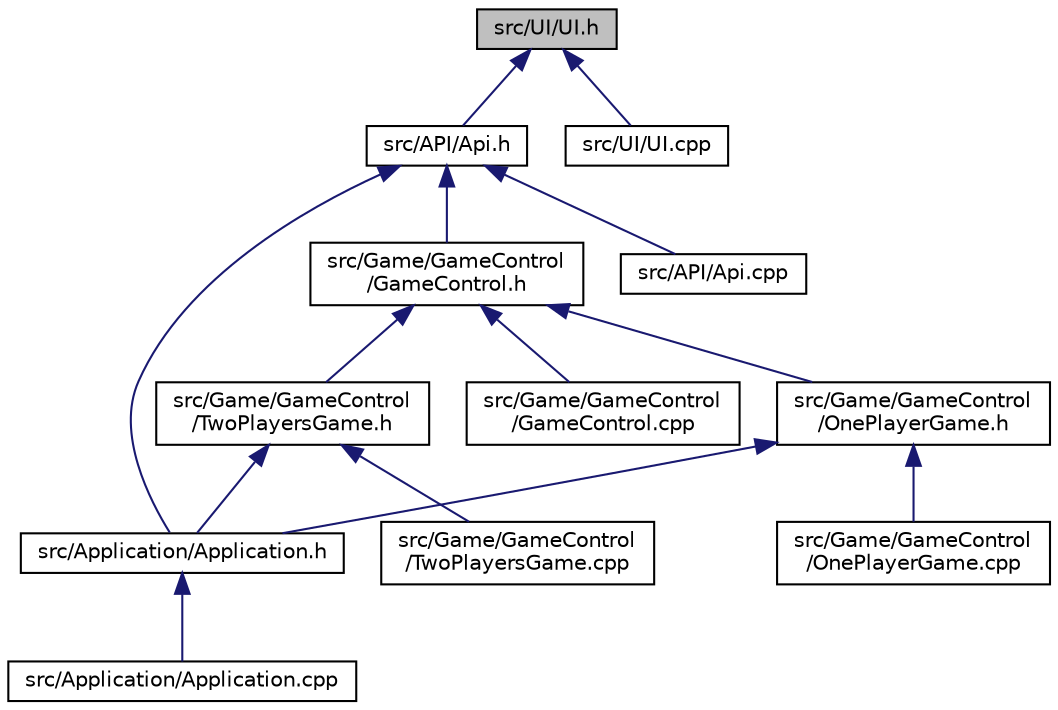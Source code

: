 digraph "src/UI/UI.h"
{
 // LATEX_PDF_SIZE
  edge [fontname="Helvetica",fontsize="10",labelfontname="Helvetica",labelfontsize="10"];
  node [fontname="Helvetica",fontsize="10",shape=record];
  Node1 [label="src/UI/UI.h",height=0.2,width=0.4,color="black", fillcolor="grey75", style="filled", fontcolor="black",tooltip=" "];
  Node1 -> Node2 [dir="back",color="midnightblue",fontsize="10",style="solid",fontname="Helvetica"];
  Node2 [label="src/API/Api.h",height=0.2,width=0.4,color="black", fillcolor="white", style="filled",URL="$Api_8h.html",tooltip=" "];
  Node2 -> Node3 [dir="back",color="midnightblue",fontsize="10",style="solid",fontname="Helvetica"];
  Node3 [label="src/Game/GameControl\l/GameControl.h",height=0.2,width=0.4,color="black", fillcolor="white", style="filled",URL="$GameControl_8h.html",tooltip=" "];
  Node3 -> Node4 [dir="back",color="midnightblue",fontsize="10",style="solid",fontname="Helvetica"];
  Node4 [label="src/Game/GameControl\l/GameControl.cpp",height=0.2,width=0.4,color="black", fillcolor="white", style="filled",URL="$GameControl_8cpp.html",tooltip=" "];
  Node3 -> Node5 [dir="back",color="midnightblue",fontsize="10",style="solid",fontname="Helvetica"];
  Node5 [label="src/Game/GameControl\l/OnePlayerGame.h",height=0.2,width=0.4,color="black", fillcolor="white", style="filled",URL="$OnePlayerGame_8h.html",tooltip=" "];
  Node5 -> Node6 [dir="back",color="midnightblue",fontsize="10",style="solid",fontname="Helvetica"];
  Node6 [label="src/Game/GameControl\l/OnePlayerGame.cpp",height=0.2,width=0.4,color="black", fillcolor="white", style="filled",URL="$OnePlayerGame_8cpp.html",tooltip=" "];
  Node5 -> Node7 [dir="back",color="midnightblue",fontsize="10",style="solid",fontname="Helvetica"];
  Node7 [label="src/Application/Application.h",height=0.2,width=0.4,color="black", fillcolor="white", style="filled",URL="$Application_8h.html",tooltip=" "];
  Node7 -> Node8 [dir="back",color="midnightblue",fontsize="10",style="solid",fontname="Helvetica"];
  Node8 [label="src/Application/Application.cpp",height=0.2,width=0.4,color="black", fillcolor="white", style="filled",URL="$Application_8cpp.html",tooltip=" "];
  Node3 -> Node9 [dir="back",color="midnightblue",fontsize="10",style="solid",fontname="Helvetica"];
  Node9 [label="src/Game/GameControl\l/TwoPlayersGame.h",height=0.2,width=0.4,color="black", fillcolor="white", style="filled",URL="$TwoPlayersGame_8h.html",tooltip=" "];
  Node9 -> Node10 [dir="back",color="midnightblue",fontsize="10",style="solid",fontname="Helvetica"];
  Node10 [label="src/Game/GameControl\l/TwoPlayersGame.cpp",height=0.2,width=0.4,color="black", fillcolor="white", style="filled",URL="$TwoPlayersGame_8cpp.html",tooltip=" "];
  Node9 -> Node7 [dir="back",color="midnightblue",fontsize="10",style="solid",fontname="Helvetica"];
  Node2 -> Node11 [dir="back",color="midnightblue",fontsize="10",style="solid",fontname="Helvetica"];
  Node11 [label="src/API/Api.cpp",height=0.2,width=0.4,color="black", fillcolor="white", style="filled",URL="$Api_8cpp.html",tooltip=" "];
  Node2 -> Node7 [dir="back",color="midnightblue",fontsize="10",style="solid",fontname="Helvetica"];
  Node1 -> Node12 [dir="back",color="midnightblue",fontsize="10",style="solid",fontname="Helvetica"];
  Node12 [label="src/UI/UI.cpp",height=0.2,width=0.4,color="black", fillcolor="white", style="filled",URL="$UI_8cpp.html",tooltip=" "];
}

